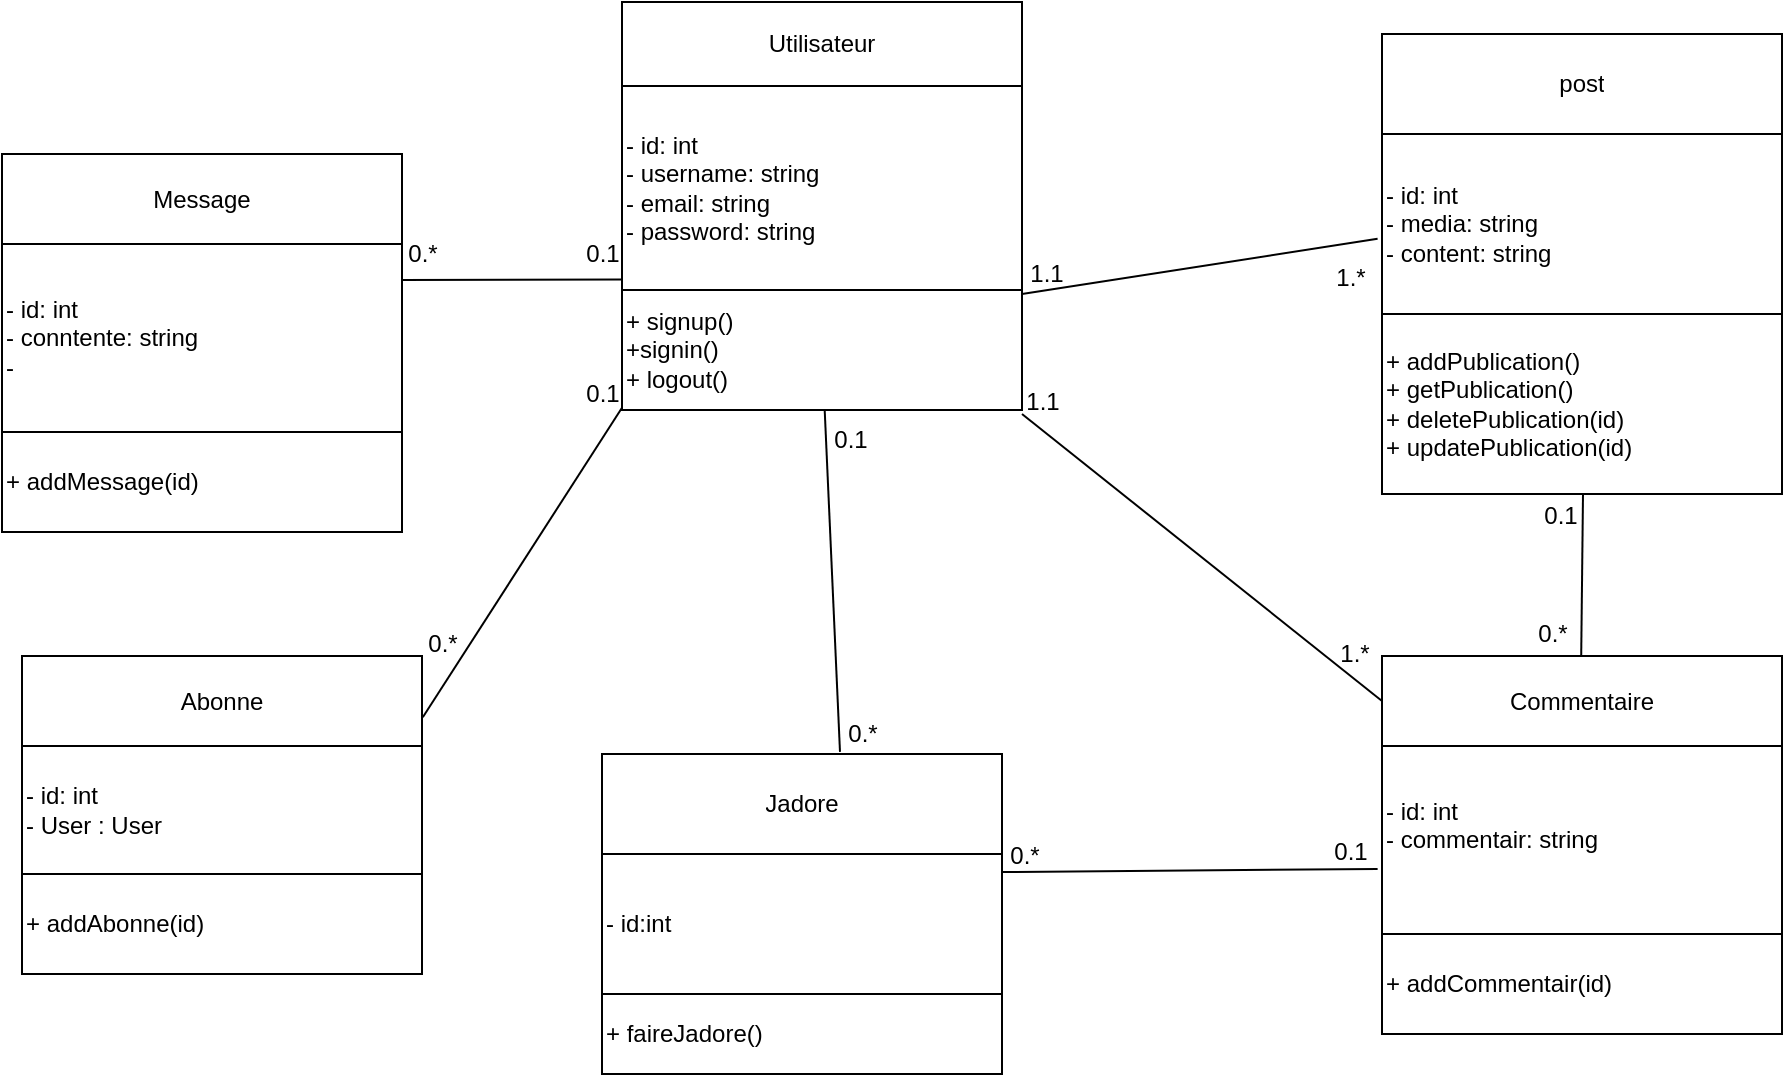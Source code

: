 <mxfile>
    <diagram id="D1PdUppwWknASDzR-Zo_" name="Page-1">
        <mxGraphModel dx="1432" dy="854" grid="0" gridSize="10" guides="1" tooltips="1" connect="1" arrows="1" fold="1" page="0" pageScale="1" pageWidth="850" pageHeight="1100" background="none" math="0" shadow="0">
            <root>
                <mxCell id="0"/>
                <mxCell id="1" parent="0"/>
                <mxCell id="2" value="" style="shape=table;startSize=0;container=1;collapsible=0;childLayout=tableLayout;" parent="1" vertex="1">
                    <mxGeometry x="120" y="24" width="200" height="204" as="geometry"/>
                </mxCell>
                <mxCell id="3" value="" style="shape=tableRow;horizontal=0;startSize=0;swimlaneHead=0;swimlaneBody=0;top=0;left=0;bottom=0;right=0;collapsible=0;dropTarget=0;fillColor=none;points=[[0,0.5],[1,0.5]];portConstraint=eastwest;" parent="2" vertex="1">
                    <mxGeometry width="200" height="42" as="geometry"/>
                </mxCell>
                <mxCell id="4" value="Utilisateur" style="shape=partialRectangle;html=1;whiteSpace=wrap;connectable=0;overflow=hidden;fillColor=none;top=0;left=0;bottom=0;right=0;pointerEvents=1;" parent="3" vertex="1">
                    <mxGeometry width="200" height="42" as="geometry">
                        <mxRectangle width="200" height="42" as="alternateBounds"/>
                    </mxGeometry>
                </mxCell>
                <mxCell id="5" value="" style="shape=tableRow;horizontal=0;startSize=0;swimlaneHead=0;swimlaneBody=0;top=0;left=0;bottom=0;right=0;collapsible=0;dropTarget=0;fillColor=none;points=[[0,0.5],[1,0.5]];portConstraint=eastwest;" parent="2" vertex="1">
                    <mxGeometry y="42" width="200" height="102" as="geometry"/>
                </mxCell>
                <mxCell id="6" value="&lt;span style=&quot;&quot;&gt;- id: int&lt;/span&gt;&lt;br style=&quot;&quot;&gt;&lt;span style=&quot;&quot;&gt;- username: string&lt;/span&gt;&lt;br style=&quot;&quot;&gt;&lt;span style=&quot;&quot;&gt;- email: string&lt;/span&gt;&lt;br style=&quot;&quot;&gt;&lt;span style=&quot;&quot;&gt;- password: string&lt;br&gt;&lt;/span&gt;" style="shape=partialRectangle;html=1;whiteSpace=wrap;connectable=0;overflow=hidden;fillColor=none;top=0;left=0;bottom=0;right=0;pointerEvents=1;align=left;" parent="5" vertex="1">
                    <mxGeometry width="200" height="102" as="geometry">
                        <mxRectangle width="200" height="102" as="alternateBounds"/>
                    </mxGeometry>
                </mxCell>
                <mxCell id="7" value="" style="shape=tableRow;horizontal=0;startSize=0;swimlaneHead=0;swimlaneBody=0;top=0;left=0;bottom=0;right=0;collapsible=0;dropTarget=0;fillColor=none;points=[[0,0.5],[1,0.5]];portConstraint=eastwest;" parent="2" vertex="1">
                    <mxGeometry y="144" width="200" height="60" as="geometry"/>
                </mxCell>
                <mxCell id="8" value="+&amp;nbsp;&lt;span style=&quot;&quot;&gt;signup&lt;/span&gt;&lt;span style=&quot;&quot;&gt;()&amp;nbsp;&lt;/span&gt;&lt;br style=&quot;&quot;&gt;&lt;span style=&quot;&quot;&gt;+signin&lt;/span&gt;&lt;span style=&quot;&quot;&gt;()&amp;nbsp;&lt;br&gt;+ logout()&amp;nbsp;&lt;/span&gt;" style="shape=partialRectangle;html=1;whiteSpace=wrap;connectable=0;overflow=hidden;fillColor=none;top=0;left=0;bottom=0;right=0;pointerEvents=1;align=left;" parent="7" vertex="1">
                    <mxGeometry width="200" height="60" as="geometry">
                        <mxRectangle width="200" height="60" as="alternateBounds"/>
                    </mxGeometry>
                </mxCell>
                <mxCell id="30" value="" style="shape=table;startSize=0;container=1;collapsible=0;childLayout=tableLayout;fontStyle=1" parent="1" vertex="1">
                    <mxGeometry x="500" y="351" width="200" height="189" as="geometry"/>
                </mxCell>
                <mxCell id="31" value="" style="shape=tableRow;horizontal=0;startSize=0;swimlaneHead=0;swimlaneBody=0;top=0;left=0;bottom=0;right=0;collapsible=0;dropTarget=0;fillColor=none;points=[[0,0.5],[1,0.5]];portConstraint=eastwest;" parent="30" vertex="1">
                    <mxGeometry width="200" height="45" as="geometry"/>
                </mxCell>
                <mxCell id="32" value="Commentaire" style="shape=partialRectangle;html=1;whiteSpace=wrap;connectable=0;overflow=hidden;fillColor=none;top=0;left=0;bottom=0;right=0;pointerEvents=1;" parent="31" vertex="1">
                    <mxGeometry width="200" height="45" as="geometry">
                        <mxRectangle width="200" height="45" as="alternateBounds"/>
                    </mxGeometry>
                </mxCell>
                <mxCell id="33" value="" style="shape=tableRow;horizontal=0;startSize=0;swimlaneHead=0;swimlaneBody=0;top=0;left=0;bottom=0;right=0;collapsible=0;dropTarget=0;fillColor=none;points=[[0,0.5],[1,0.5]];portConstraint=eastwest;" parent="30" vertex="1">
                    <mxGeometry y="45" width="200" height="94" as="geometry"/>
                </mxCell>
                <mxCell id="34" value="&lt;div style=&quot;&quot;&gt;&lt;span style=&quot;background-color: initial;&quot;&gt;- id: int&lt;/span&gt;&lt;/div&gt;&lt;span style=&quot;&quot;&gt;&lt;div style=&quot;&quot;&gt;&lt;span style=&quot;background-color: initial;&quot;&gt;- commentair: string&lt;/span&gt;&lt;br&gt;&lt;/div&gt;&lt;/span&gt;&lt;span style=&quot;&quot;&gt;&lt;div style=&quot;&quot;&gt;&lt;br&gt;&lt;/div&gt;&lt;/span&gt;" style="shape=partialRectangle;html=1;whiteSpace=wrap;connectable=0;overflow=hidden;fillColor=none;top=0;left=0;bottom=0;right=0;pointerEvents=1;align=left;" parent="33" vertex="1">
                    <mxGeometry width="200" height="94" as="geometry">
                        <mxRectangle width="200" height="94" as="alternateBounds"/>
                    </mxGeometry>
                </mxCell>
                <mxCell id="35" value="" style="shape=tableRow;horizontal=0;startSize=0;swimlaneHead=0;swimlaneBody=0;top=0;left=0;bottom=0;right=0;collapsible=0;dropTarget=0;fillColor=none;points=[[0,0.5],[1,0.5]];portConstraint=eastwest;" parent="30" vertex="1">
                    <mxGeometry y="139" width="200" height="50" as="geometry"/>
                </mxCell>
                <mxCell id="36" value="&lt;span style=&quot;&quot;&gt;+ addCommentair&lt;/span&gt;&lt;span style=&quot;&quot;&gt;(id)&amp;nbsp;&lt;/span&gt;" style="shape=partialRectangle;html=1;whiteSpace=wrap;connectable=0;overflow=hidden;fillColor=none;top=0;left=0;bottom=0;right=0;pointerEvents=1;align=left;" parent="35" vertex="1">
                    <mxGeometry width="200" height="50" as="geometry">
                        <mxRectangle width="200" height="50" as="alternateBounds"/>
                    </mxGeometry>
                </mxCell>
                <mxCell id="37" value="" style="shape=table;startSize=0;container=1;collapsible=0;childLayout=tableLayout;" parent="1" vertex="1">
                    <mxGeometry x="500" y="40" width="200" height="230" as="geometry"/>
                </mxCell>
                <mxCell id="38" value="" style="shape=tableRow;horizontal=0;startSize=0;swimlaneHead=0;swimlaneBody=0;top=0;left=0;bottom=0;right=0;collapsible=0;dropTarget=0;fillColor=none;points=[[0,0.5],[1,0.5]];portConstraint=eastwest;" parent="37" vertex="1">
                    <mxGeometry width="200" height="50" as="geometry"/>
                </mxCell>
                <mxCell id="39" value="post" style="shape=partialRectangle;html=1;whiteSpace=wrap;connectable=0;overflow=hidden;fillColor=none;top=0;left=0;bottom=0;right=0;pointerEvents=1;" parent="38" vertex="1">
                    <mxGeometry width="200" height="50" as="geometry">
                        <mxRectangle width="200" height="50" as="alternateBounds"/>
                    </mxGeometry>
                </mxCell>
                <mxCell id="40" value="" style="shape=tableRow;horizontal=0;startSize=0;swimlaneHead=0;swimlaneBody=0;top=0;left=0;bottom=0;right=0;collapsible=0;dropTarget=0;fillColor=none;points=[[0,0.5],[1,0.5]];portConstraint=eastwest;" parent="37" vertex="1">
                    <mxGeometry y="50" width="200" height="90" as="geometry"/>
                </mxCell>
                <mxCell id="41" value="- id: int&amp;nbsp;&lt;br&gt;- media: string&lt;br&gt;- content: string&lt;br&gt;" style="shape=partialRectangle;html=1;whiteSpace=wrap;connectable=0;overflow=hidden;fillColor=none;top=0;left=0;bottom=0;right=0;pointerEvents=1;align=left;" parent="40" vertex="1">
                    <mxGeometry width="200" height="90" as="geometry">
                        <mxRectangle width="200" height="90" as="alternateBounds"/>
                    </mxGeometry>
                </mxCell>
                <mxCell id="42" value="" style="shape=tableRow;horizontal=0;startSize=0;swimlaneHead=0;swimlaneBody=0;top=0;left=0;bottom=0;right=0;collapsible=0;dropTarget=0;fillColor=none;points=[[0,0.5],[1,0.5]];portConstraint=eastwest;" parent="37" vertex="1">
                    <mxGeometry y="140" width="200" height="90" as="geometry"/>
                </mxCell>
                <mxCell id="43" value="+ addPublication()&lt;br&gt;+ getPublication()&lt;br&gt;+ deletePublication(id)&amp;nbsp;&lt;br&gt;+ updatePublication(id)&amp;nbsp;" style="shape=partialRectangle;html=1;whiteSpace=wrap;connectable=0;overflow=hidden;fillColor=none;top=0;left=0;bottom=0;right=0;pointerEvents=1;align=left;" parent="42" vertex="1">
                    <mxGeometry width="200" height="90" as="geometry">
                        <mxRectangle width="200" height="90" as="alternateBounds"/>
                    </mxGeometry>
                </mxCell>
                <mxCell id="44" value="" style="shape=table;startSize=0;container=1;collapsible=0;childLayout=tableLayout;" parent="1" vertex="1">
                    <mxGeometry x="110" y="400" width="200" height="160.0" as="geometry"/>
                </mxCell>
                <mxCell id="45" value="" style="shape=tableRow;horizontal=0;startSize=0;swimlaneHead=0;swimlaneBody=0;top=0;left=0;bottom=0;right=0;collapsible=0;dropTarget=0;fillColor=none;points=[[0,0.5],[1,0.5]];portConstraint=eastwest;" parent="44" vertex="1">
                    <mxGeometry width="200" height="50" as="geometry"/>
                </mxCell>
                <mxCell id="46" value="Jadore" style="shape=partialRectangle;html=1;whiteSpace=wrap;connectable=0;overflow=hidden;fillColor=none;top=0;left=0;bottom=0;right=0;pointerEvents=1;" parent="45" vertex="1">
                    <mxGeometry width="200" height="50" as="geometry">
                        <mxRectangle width="200" height="50" as="alternateBounds"/>
                    </mxGeometry>
                </mxCell>
                <mxCell id="47" value="" style="shape=tableRow;horizontal=0;startSize=0;swimlaneHead=0;swimlaneBody=0;top=0;left=0;bottom=0;right=0;collapsible=0;dropTarget=0;fillColor=none;points=[[0,0.5],[1,0.5]];portConstraint=eastwest;" parent="44" vertex="1">
                    <mxGeometry y="50" width="200" height="70" as="geometry"/>
                </mxCell>
                <mxCell id="48" value="- id:int&lt;br&gt;" style="shape=partialRectangle;html=1;whiteSpace=wrap;connectable=0;overflow=hidden;fillColor=none;top=0;left=0;bottom=0;right=0;pointerEvents=1;align=left;" parent="47" vertex="1">
                    <mxGeometry width="200" height="70" as="geometry">
                        <mxRectangle width="200" height="70" as="alternateBounds"/>
                    </mxGeometry>
                </mxCell>
                <mxCell id="49" value="" style="shape=tableRow;horizontal=0;startSize=0;swimlaneHead=0;swimlaneBody=0;top=0;left=0;bottom=0;right=0;collapsible=0;dropTarget=0;fillColor=none;points=[[0,0.5],[1,0.5]];portConstraint=eastwest;" parent="44" vertex="1">
                    <mxGeometry y="120" width="200" height="40" as="geometry"/>
                </mxCell>
                <mxCell id="50" value="+ faireJadore()" style="shape=partialRectangle;html=1;whiteSpace=wrap;connectable=0;overflow=hidden;fillColor=none;top=0;left=0;bottom=0;right=0;pointerEvents=1;align=left;" parent="49" vertex="1">
                    <mxGeometry width="200" height="40" as="geometry">
                        <mxRectangle width="200" height="40" as="alternateBounds"/>
                    </mxGeometry>
                </mxCell>
                <mxCell id="51" value="" style="endArrow=none;html=1;entryX=-0.011;entryY=0.582;entryDx=0;entryDy=0;entryPerimeter=0;" parent="1" target="40" edge="1">
                    <mxGeometry width="50" height="50" relative="1" as="geometry">
                        <mxPoint x="320" y="170" as="sourcePoint"/>
                        <mxPoint x="370" y="120" as="targetPoint"/>
                    </mxGeometry>
                </mxCell>
                <mxCell id="52" value="1.1" style="text;html=1;align=center;verticalAlign=middle;resizable=0;points=[];autosize=1;strokeColor=none;fillColor=none;" parent="1" vertex="1">
                    <mxGeometry x="312" y="145" width="40" height="30" as="geometry"/>
                </mxCell>
                <mxCell id="53" value="1.*" style="text;html=1;align=center;verticalAlign=middle;resizable=0;points=[];autosize=1;strokeColor=none;fillColor=none;" parent="1" vertex="1">
                    <mxGeometry x="464" y="147" width="40" height="30" as="geometry"/>
                </mxCell>
                <mxCell id="54" value="" style="endArrow=none;html=1;exitX=0.595;exitY=-0.021;exitDx=0;exitDy=0;exitPerimeter=0;" parent="1" source="45" target="7" edge="1">
                    <mxGeometry width="50" height="50" relative="1" as="geometry">
                        <mxPoint x="230" y="380" as="sourcePoint"/>
                        <mxPoint x="407.8" y="381.48" as="targetPoint"/>
                    </mxGeometry>
                </mxCell>
                <mxCell id="55" value="0.1" style="text;html=1;align=center;verticalAlign=middle;resizable=0;points=[];autosize=1;strokeColor=none;fillColor=none;" parent="1" vertex="1">
                    <mxGeometry x="214" y="228" width="40" height="30" as="geometry"/>
                </mxCell>
                <mxCell id="56" value="0.*" style="text;html=1;align=center;verticalAlign=middle;resizable=0;points=[];autosize=1;strokeColor=none;fillColor=none;" parent="1" vertex="1">
                    <mxGeometry x="220" y="375" width="40" height="30" as="geometry"/>
                </mxCell>
                <mxCell id="57" value="" style="endArrow=none;html=1;exitX=0.998;exitY=0.129;exitDx=0;exitDy=0;exitPerimeter=0;entryX=-0.011;entryY=0.654;entryDx=0;entryDy=0;entryPerimeter=0;" parent="1" source="47" target="33" edge="1">
                    <mxGeometry width="50" height="50" relative="1" as="geometry">
                        <mxPoint x="337.79" y="468.95" as="sourcePoint"/>
                        <mxPoint x="329.998" y="340" as="targetPoint"/>
                    </mxGeometry>
                </mxCell>
                <mxCell id="58" value="0.*" style="text;html=1;align=center;verticalAlign=middle;resizable=0;points=[];autosize=1;strokeColor=none;fillColor=none;" parent="1" vertex="1">
                    <mxGeometry x="301" y="436" width="40" height="30" as="geometry"/>
                </mxCell>
                <mxCell id="59" value="0.1" style="text;html=1;align=center;verticalAlign=middle;resizable=0;points=[];autosize=1;strokeColor=none;fillColor=none;" parent="1" vertex="1">
                    <mxGeometry x="464" y="434" width="40" height="30" as="geometry"/>
                </mxCell>
                <mxCell id="60" value="" style="endArrow=none;html=1;exitX=0.498;exitY=0.008;exitDx=0;exitDy=0;exitPerimeter=0;" parent="1" source="31" edge="1">
                    <mxGeometry width="50" height="50" relative="1" as="geometry">
                        <mxPoint x="599.5" y="368.95" as="sourcePoint"/>
                        <mxPoint x="600.5" y="270" as="targetPoint"/>
                    </mxGeometry>
                </mxCell>
                <mxCell id="61" value="0.1" style="text;html=1;align=center;verticalAlign=middle;resizable=0;points=[];autosize=1;strokeColor=none;fillColor=none;" parent="1" vertex="1">
                    <mxGeometry x="569" y="266" width="40" height="30" as="geometry"/>
                </mxCell>
                <mxCell id="62" value="0.*" style="text;html=1;align=center;verticalAlign=middle;resizable=0;points=[];autosize=1;strokeColor=none;fillColor=none;" parent="1" vertex="1">
                    <mxGeometry x="565" y="325" width="40" height="30" as="geometry"/>
                </mxCell>
                <mxCell id="63" value="" style="endArrow=none;html=1;entryX=0;entryY=0.5;entryDx=0;entryDy=0;" parent="1" target="31" edge="1">
                    <mxGeometry width="50" height="50" relative="1" as="geometry">
                        <mxPoint x="320" y="230" as="sourcePoint"/>
                        <mxPoint x="497.8" y="231.48" as="targetPoint"/>
                    </mxGeometry>
                </mxCell>
                <mxCell id="64" value="1.1" style="text;html=1;align=center;verticalAlign=middle;resizable=0;points=[];autosize=1;strokeColor=none;fillColor=none;" parent="1" vertex="1">
                    <mxGeometry x="310" y="209" width="40" height="30" as="geometry"/>
                </mxCell>
                <mxCell id="65" value="1.*" style="text;html=1;align=center;verticalAlign=middle;resizable=0;points=[];autosize=1;strokeColor=none;fillColor=none;" parent="1" vertex="1">
                    <mxGeometry x="466" y="335" width="40" height="30" as="geometry"/>
                </mxCell>
                <mxCell id="69" value="" style="shape=table;startSize=0;container=1;collapsible=0;childLayout=tableLayout;fontStyle=1" parent="1" vertex="1">
                    <mxGeometry x="-190" y="100" width="200" height="189" as="geometry"/>
                </mxCell>
                <mxCell id="70" value="" style="shape=tableRow;horizontal=0;startSize=0;swimlaneHead=0;swimlaneBody=0;top=0;left=0;bottom=0;right=0;collapsible=0;dropTarget=0;fillColor=none;points=[[0,0.5],[1,0.5]];portConstraint=eastwest;" parent="69" vertex="1">
                    <mxGeometry width="200" height="45" as="geometry"/>
                </mxCell>
                <mxCell id="71" value="Message" style="shape=partialRectangle;html=1;whiteSpace=wrap;connectable=0;overflow=hidden;fillColor=none;top=0;left=0;bottom=0;right=0;pointerEvents=1;" parent="70" vertex="1">
                    <mxGeometry width="200" height="45" as="geometry">
                        <mxRectangle width="200" height="45" as="alternateBounds"/>
                    </mxGeometry>
                </mxCell>
                <mxCell id="72" value="" style="shape=tableRow;horizontal=0;startSize=0;swimlaneHead=0;swimlaneBody=0;top=0;left=0;bottom=0;right=0;collapsible=0;dropTarget=0;fillColor=none;points=[[0,0.5],[1,0.5]];portConstraint=eastwest;" parent="69" vertex="1">
                    <mxGeometry y="45" width="200" height="94" as="geometry"/>
                </mxCell>
                <mxCell id="73" value="&lt;div style=&quot;&quot;&gt;&lt;span style=&quot;background-color: initial;&quot;&gt;- id: int&lt;/span&gt;&lt;/div&gt;&lt;span style=&quot;&quot;&gt;&lt;div style=&quot;&quot;&gt;&lt;span style=&quot;background-color: initial;&quot;&gt;- conntente: string&lt;/span&gt;&lt;br&gt;&lt;/div&gt;&lt;/span&gt;&lt;span style=&quot;&quot;&gt;&lt;div style=&quot;&quot;&gt;&lt;span style=&quot;background-color: initial;&quot;&gt;-&lt;/span&gt;&lt;br&gt;&lt;/div&gt;&lt;/span&gt;" style="shape=partialRectangle;html=1;whiteSpace=wrap;connectable=0;overflow=hidden;fillColor=none;top=0;left=0;bottom=0;right=0;pointerEvents=1;align=left;" parent="72" vertex="1">
                    <mxGeometry width="200" height="94" as="geometry">
                        <mxRectangle width="200" height="94" as="alternateBounds"/>
                    </mxGeometry>
                </mxCell>
                <mxCell id="74" value="" style="shape=tableRow;horizontal=0;startSize=0;swimlaneHead=0;swimlaneBody=0;top=0;left=0;bottom=0;right=0;collapsible=0;dropTarget=0;fillColor=none;points=[[0,0.5],[1,0.5]];portConstraint=eastwest;" parent="69" vertex="1">
                    <mxGeometry y="139" width="200" height="50" as="geometry"/>
                </mxCell>
                <mxCell id="75" value="&lt;span style=&quot;&quot;&gt;+ addMessage&lt;/span&gt;&lt;span style=&quot;&quot;&gt;(id)&amp;nbsp;&lt;/span&gt;" style="shape=partialRectangle;html=1;whiteSpace=wrap;connectable=0;overflow=hidden;fillColor=none;top=0;left=0;bottom=0;right=0;pointerEvents=1;align=left;" parent="74" vertex="1">
                    <mxGeometry width="200" height="50" as="geometry">
                        <mxRectangle width="200" height="50" as="alternateBounds"/>
                    </mxGeometry>
                </mxCell>
                <mxCell id="76" value="" style="endArrow=none;html=1;entryX=-0.011;entryY=0.582;entryDx=0;entryDy=0;entryPerimeter=0;" parent="1" edge="1">
                    <mxGeometry width="50" height="50" relative="1" as="geometry">
                        <mxPoint x="10" y="163" as="sourcePoint"/>
                        <mxPoint x="120.0" y="162.74" as="targetPoint"/>
                    </mxGeometry>
                </mxCell>
                <mxCell id="77" value="0.*" style="text;html=1;align=center;verticalAlign=middle;resizable=0;points=[];autosize=1;strokeColor=none;fillColor=none;" parent="1" vertex="1">
                    <mxGeometry y="135" width="40" height="30" as="geometry"/>
                </mxCell>
                <mxCell id="78" value="0.1" style="text;html=1;align=center;verticalAlign=middle;resizable=0;points=[];autosize=1;strokeColor=none;fillColor=none;" parent="1" vertex="1">
                    <mxGeometry x="90" y="135" width="40" height="30" as="geometry"/>
                </mxCell>
                <mxCell id="79" value="" style="shape=table;startSize=0;container=1;collapsible=0;childLayout=tableLayout;fontStyle=1" parent="1" vertex="1">
                    <mxGeometry x="-180" y="351" width="200" height="159" as="geometry"/>
                </mxCell>
                <mxCell id="80" value="" style="shape=tableRow;horizontal=0;startSize=0;swimlaneHead=0;swimlaneBody=0;top=0;left=0;bottom=0;right=0;collapsible=0;dropTarget=0;fillColor=none;points=[[0,0.5],[1,0.5]];portConstraint=eastwest;" parent="79" vertex="1">
                    <mxGeometry width="200" height="45" as="geometry"/>
                </mxCell>
                <mxCell id="81" value="Abonne" style="shape=partialRectangle;html=1;whiteSpace=wrap;connectable=0;overflow=hidden;fillColor=none;top=0;left=0;bottom=0;right=0;pointerEvents=1;" parent="80" vertex="1">
                    <mxGeometry width="200" height="45" as="geometry">
                        <mxRectangle width="200" height="45" as="alternateBounds"/>
                    </mxGeometry>
                </mxCell>
                <mxCell id="82" value="" style="shape=tableRow;horizontal=0;startSize=0;swimlaneHead=0;swimlaneBody=0;top=0;left=0;bottom=0;right=0;collapsible=0;dropTarget=0;fillColor=none;points=[[0,0.5],[1,0.5]];portConstraint=eastwest;" parent="79" vertex="1">
                    <mxGeometry y="45" width="200" height="64" as="geometry"/>
                </mxCell>
                <mxCell id="83" value="&lt;div style=&quot;&quot;&gt;&lt;span style=&quot;background-color: initial;&quot;&gt;- id: int&lt;/span&gt;&lt;/div&gt;&lt;span style=&quot;&quot;&gt;&lt;div style=&quot;&quot;&gt;&lt;span style=&quot;background-color: initial;&quot;&gt;- User : User&lt;/span&gt;&lt;br&gt;&lt;/div&gt;&lt;/span&gt;" style="shape=partialRectangle;html=1;whiteSpace=wrap;connectable=0;overflow=hidden;fillColor=none;top=0;left=0;bottom=0;right=0;pointerEvents=1;align=left;" parent="82" vertex="1">
                    <mxGeometry width="200" height="64" as="geometry">
                        <mxRectangle width="200" height="64" as="alternateBounds"/>
                    </mxGeometry>
                </mxCell>
                <mxCell id="84" value="" style="shape=tableRow;horizontal=0;startSize=0;swimlaneHead=0;swimlaneBody=0;top=0;left=0;bottom=0;right=0;collapsible=0;dropTarget=0;fillColor=none;points=[[0,0.5],[1,0.5]];portConstraint=eastwest;" parent="79" vertex="1">
                    <mxGeometry y="109" width="200" height="50" as="geometry"/>
                </mxCell>
                <mxCell id="85" value="&lt;span style=&quot;&quot;&gt;+ addAbonne&lt;/span&gt;&lt;span style=&quot;&quot;&gt;(id)&amp;nbsp;&lt;/span&gt;" style="shape=partialRectangle;html=1;whiteSpace=wrap;connectable=0;overflow=hidden;fillColor=none;top=0;left=0;bottom=0;right=0;pointerEvents=1;align=left;" parent="84" vertex="1">
                    <mxGeometry width="200" height="50" as="geometry">
                        <mxRectangle width="200" height="50" as="alternateBounds"/>
                    </mxGeometry>
                </mxCell>
                <mxCell id="86" value="" style="endArrow=none;html=1;entryX=-0.011;entryY=0.582;entryDx=0;entryDy=0;entryPerimeter=0;exitX=1.002;exitY=0.681;exitDx=0;exitDy=0;exitPerimeter=0;" parent="1" source="80" edge="1">
                    <mxGeometry width="50" height="50" relative="1" as="geometry">
                        <mxPoint x="10" y="227.15" as="sourcePoint"/>
                        <mxPoint x="120.0" y="226.89" as="targetPoint"/>
                    </mxGeometry>
                </mxCell>
                <mxCell id="87" value="0.1" style="text;html=1;align=center;verticalAlign=middle;resizable=0;points=[];autosize=1;strokeColor=none;fillColor=none;" parent="1" vertex="1">
                    <mxGeometry x="90" y="205" width="40" height="30" as="geometry"/>
                </mxCell>
                <mxCell id="88" value="0.*" style="text;html=1;align=center;verticalAlign=middle;resizable=0;points=[];autosize=1;strokeColor=none;fillColor=none;" parent="1" vertex="1">
                    <mxGeometry x="10" y="330" width="40" height="30" as="geometry"/>
                </mxCell>
            </root>
        </mxGraphModel>
    </diagram>
</mxfile>